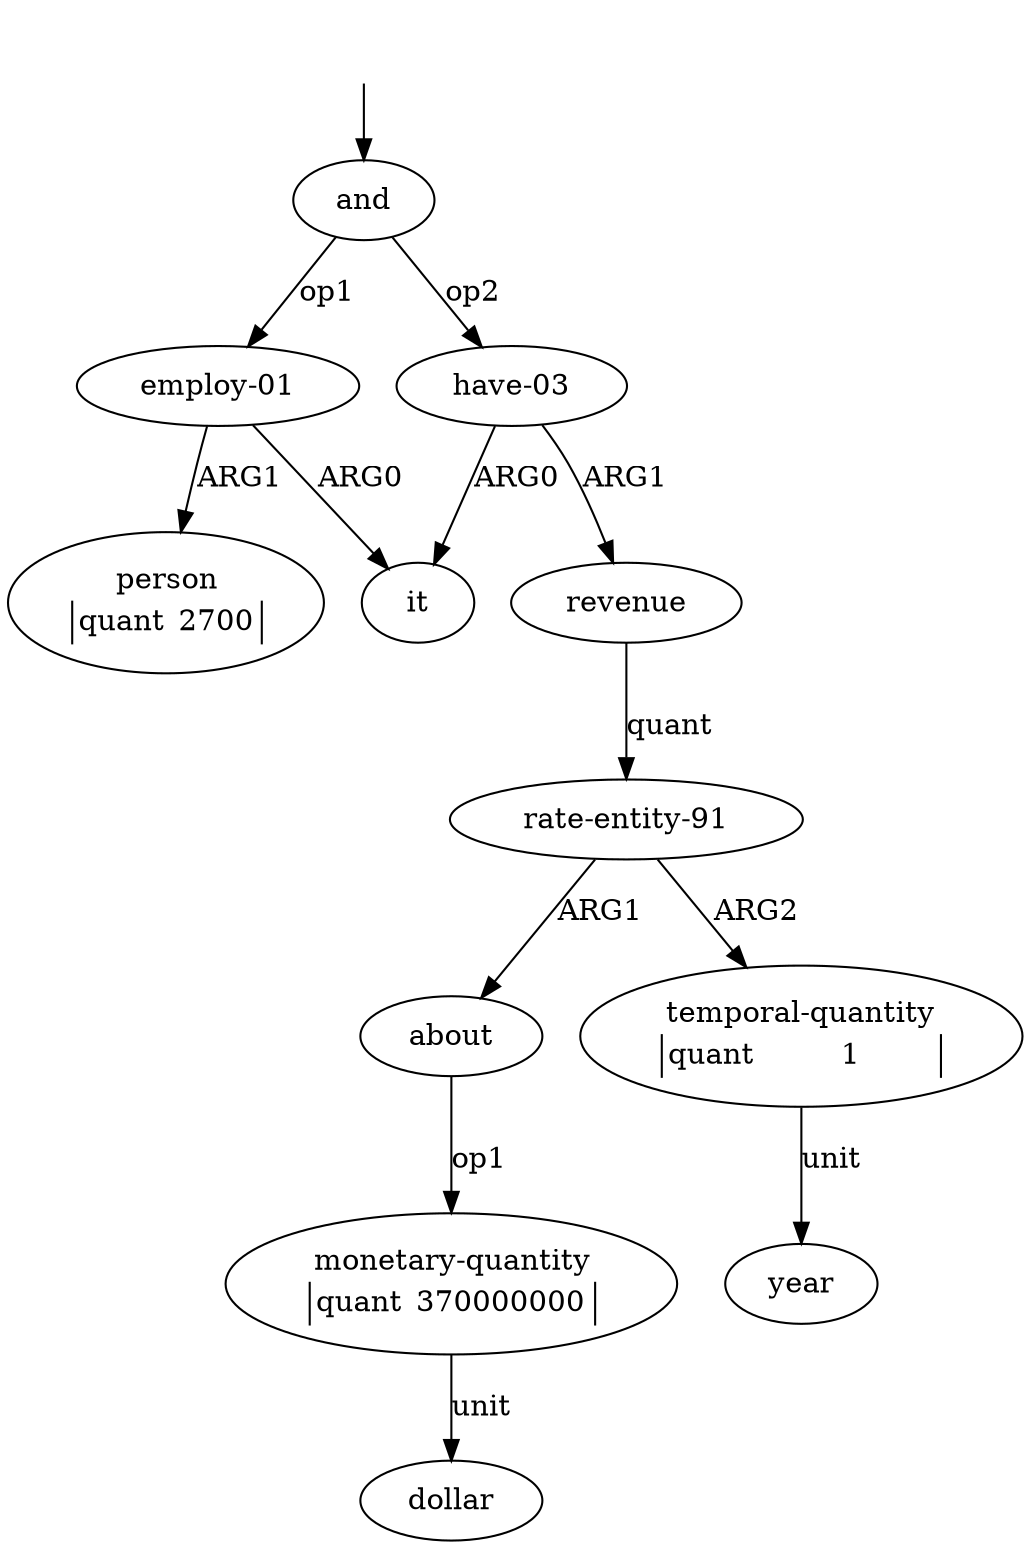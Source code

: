 digraph "20007004" {
  top [ style=invis ];
  top -> 0;
  0 [ label=<<table align="center" border="0" cellspacing="0"><tr><td colspan="2">and</td></tr></table>> ];
  1 [ label=<<table align="center" border="0" cellspacing="0"><tr><td colspan="2">employ-01</td></tr></table>> ];
  2 [ label=<<table align="center" border="0" cellspacing="0"><tr><td colspan="2">it</td></tr></table>> ];
  3 [ label=<<table align="center" border="0" cellspacing="0"><tr><td colspan="2">person</td></tr><tr><td sides="l" border="1" align="left">quant</td><td sides="r" border="1" align="left">2700</td></tr></table>> ];
  4 [ label=<<table align="center" border="0" cellspacing="0"><tr><td colspan="2">have-03</td></tr></table>> ];
  5 [ label=<<table align="center" border="0" cellspacing="0"><tr><td colspan="2">revenue</td></tr></table>> ];
  6 [ label=<<table align="center" border="0" cellspacing="0"><tr><td colspan="2">rate-entity-91</td></tr></table>> ];
  7 [ label=<<table align="center" border="0" cellspacing="0"><tr><td colspan="2">about</td></tr></table>> ];
  8 [ label=<<table align="center" border="0" cellspacing="0"><tr><td colspan="2">monetary-quantity</td></tr><tr><td sides="l" border="1" align="left">quant</td><td sides="r" border="1" align="left">370000000</td></tr></table>> ];
  9 [ label=<<table align="center" border="0" cellspacing="0"><tr><td colspan="2">dollar</td></tr></table>> ];
  10 [ label=<<table align="center" border="0" cellspacing="0"><tr><td colspan="2">temporal-quantity</td></tr><tr><td sides="l" border="1" align="left">quant</td><td sides="r" border="1" align="left">1</td></tr></table>> ];
  11 [ label=<<table align="center" border="0" cellspacing="0"><tr><td colspan="2">year</td></tr></table>> ];
  7 -> 8 [ label="op1" ];
  4 -> 2 [ label="ARG0" ];
  1 -> 3 [ label="ARG1" ];
  6 -> 10 [ label="ARG2" ];
  4 -> 5 [ label="ARG1" ];
  8 -> 9 [ label="unit" ];
  0 -> 4 [ label="op2" ];
  10 -> 11 [ label="unit" ];
  1 -> 2 [ label="ARG0" ];
  5 -> 6 [ label="quant" ];
  0 -> 1 [ label="op1" ];
  6 -> 7 [ label="ARG1" ];
}

